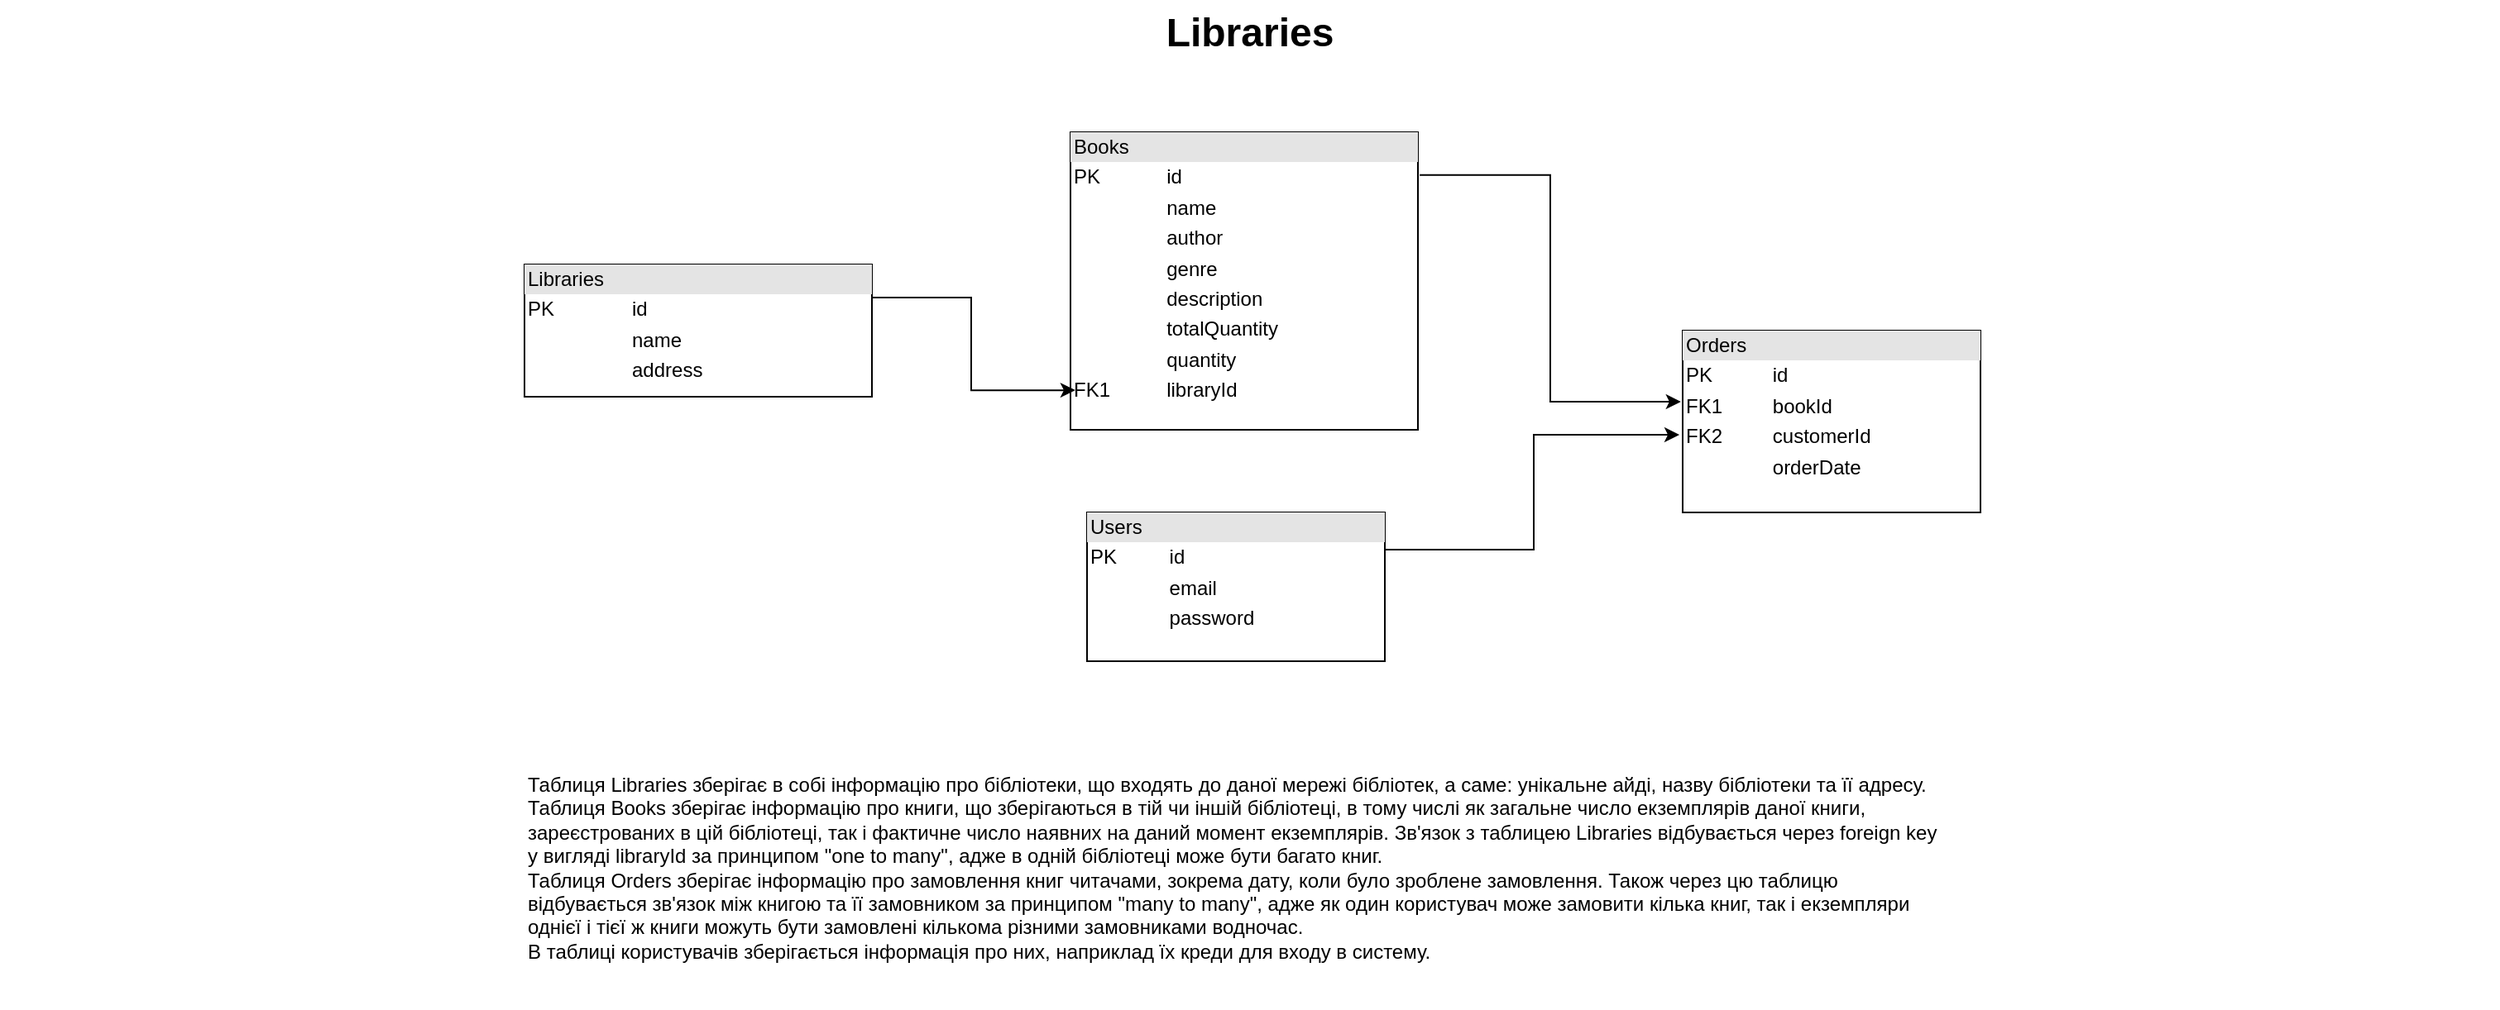 <mxfile version="24.8.2">
  <diagram name="Page-1" id="929967ad-93f9-6ef4-fab6-5d389245f69c">
    <mxGraphModel dx="2074" dy="1140" grid="1" gridSize="10" guides="1" tooltips="1" connect="1" arrows="1" fold="1" page="1" pageScale="1.5" pageWidth="1169" pageHeight="826" background="none" math="0" shadow="0">
      <root>
        <mxCell id="0" style=";html=1;" />
        <mxCell id="1" style=";html=1;" parent="0" />
        <mxCell id="1672d66443f91eb5-23" value="Libraries" style="text;strokeColor=none;fillColor=none;html=1;fontSize=24;fontStyle=1;verticalAlign=middle;align=center;" parent="1" vertex="1">
          <mxGeometry x="120" y="40" width="1510" height="40" as="geometry" />
        </mxCell>
        <mxCell id="g4bpTec78D7jL89CqnPL-2" value="&lt;div style=&quot;box-sizing:border-box;width:100%;background:#e4e4e4;padding:2px;&quot;&gt;Libraries&lt;/div&gt;&lt;table style=&quot;width:100%;font-size:1em;&quot; cellpadding=&quot;2&quot; cellspacing=&quot;0&quot;&gt;&lt;tbody&gt;&lt;tr&gt;&lt;td&gt;PK&lt;/td&gt;&lt;td&gt;id&lt;/td&gt;&lt;/tr&gt;&lt;tr&gt;&lt;td&gt;&lt;br&gt;&lt;/td&gt;&lt;td&gt;name&lt;/td&gt;&lt;/tr&gt;&lt;tr&gt;&lt;td&gt;&lt;br&gt;&lt;/td&gt;&lt;td&gt;address&lt;/td&gt;&lt;/tr&gt;&lt;/tbody&gt;&lt;/table&gt;" style="verticalAlign=top;align=left;overflow=fill;html=1;whiteSpace=wrap;" vertex="1" parent="1">
          <mxGeometry x="437" y="200" width="210" height="80" as="geometry" />
        </mxCell>
        <mxCell id="g4bpTec78D7jL89CqnPL-9" style="edgeStyle=orthogonalEdgeStyle;rounded=0;orthogonalLoop=1;jettySize=auto;html=1;exitX=1;exitY=0.25;exitDx=0;exitDy=0;entryX=-0.011;entryY=0.573;entryDx=0;entryDy=0;entryPerimeter=0;" edge="1" parent="1" source="g4bpTec78D7jL89CqnPL-3" target="g4bpTec78D7jL89CqnPL-5">
          <mxGeometry relative="1" as="geometry" />
        </mxCell>
        <mxCell id="g4bpTec78D7jL89CqnPL-3" value="&lt;div style=&quot;box-sizing:border-box;width:100%;background:#e4e4e4;padding:2px;&quot;&gt;Users&lt;/div&gt;&lt;table style=&quot;width:100%;font-size:1em;&quot; cellpadding=&quot;2&quot; cellspacing=&quot;0&quot;&gt;&lt;tbody&gt;&lt;tr&gt;&lt;td&gt;PK&lt;/td&gt;&lt;td&gt;id&lt;/td&gt;&lt;/tr&gt;&lt;tr&gt;&lt;td&gt;&lt;/td&gt;&lt;td&gt;email&lt;/td&gt;&lt;/tr&gt;&lt;tr&gt;&lt;td&gt;&lt;br&gt;&lt;/td&gt;&lt;td&gt;password&lt;/td&gt;&lt;/tr&gt;&lt;/tbody&gt;&lt;/table&gt;" style="verticalAlign=top;align=left;overflow=fill;html=1;whiteSpace=wrap;" vertex="1" parent="1">
          <mxGeometry x="777" y="350" width="180" height="90" as="geometry" />
        </mxCell>
        <mxCell id="g4bpTec78D7jL89CqnPL-10" style="edgeStyle=orthogonalEdgeStyle;rounded=0;orthogonalLoop=1;jettySize=auto;html=1;exitX=1.005;exitY=0.144;exitDx=0;exitDy=0;entryX=-0.006;entryY=0.391;entryDx=0;entryDy=0;entryPerimeter=0;exitPerimeter=0;" edge="1" parent="1" source="g4bpTec78D7jL89CqnPL-4" target="g4bpTec78D7jL89CqnPL-5">
          <mxGeometry relative="1" as="geometry">
            <mxPoint x="927" y="390" as="targetPoint" />
          </mxGeometry>
        </mxCell>
        <mxCell id="g4bpTec78D7jL89CqnPL-4" value="&lt;div style=&quot;box-sizing:border-box;width:100%;background:#e4e4e4;padding:2px;&quot;&gt;Books&lt;/div&gt;&lt;table style=&quot;width:100%;font-size:1em;&quot; cellpadding=&quot;2&quot; cellspacing=&quot;0&quot;&gt;&lt;tbody&gt;&lt;tr&gt;&lt;td&gt;PK&lt;/td&gt;&lt;td&gt;id&lt;/td&gt;&lt;/tr&gt;&lt;tr&gt;&lt;td&gt;&lt;br&gt;&lt;/td&gt;&lt;td&gt;name&lt;/td&gt;&lt;/tr&gt;&lt;tr&gt;&lt;td&gt;&lt;br&gt;&lt;/td&gt;&lt;td&gt;author&lt;/td&gt;&lt;/tr&gt;&lt;tr&gt;&lt;td&gt;&lt;br&gt;&lt;/td&gt;&lt;td&gt;genre&lt;/td&gt;&lt;/tr&gt;&lt;tr&gt;&lt;td&gt;&lt;br&gt;&lt;/td&gt;&lt;td&gt;description&lt;/td&gt;&lt;/tr&gt;&lt;tr&gt;&lt;td&gt;&lt;br&gt;&lt;/td&gt;&lt;td&gt;totalQuantity&lt;/td&gt;&lt;/tr&gt;&lt;tr&gt;&lt;td&gt;&lt;br&gt;&lt;/td&gt;&lt;td&gt;quantity&lt;/td&gt;&lt;/tr&gt;&lt;tr&gt;&lt;td&gt;FK1&lt;br&gt;&lt;/td&gt;&lt;td&gt;libraryId&lt;/td&gt;&lt;/tr&gt;&lt;/tbody&gt;&lt;/table&gt;" style="verticalAlign=top;align=left;overflow=fill;html=1;whiteSpace=wrap;" vertex="1" parent="1">
          <mxGeometry x="767" y="120" width="210" height="180" as="geometry" />
        </mxCell>
        <mxCell id="g4bpTec78D7jL89CqnPL-5" value="&lt;div style=&quot;box-sizing:border-box;width:100%;background:#e4e4e4;padding:2px;&quot;&gt;Orders&lt;/div&gt;&lt;table style=&quot;width:100%;font-size:1em;&quot; cellpadding=&quot;2&quot; cellspacing=&quot;0&quot;&gt;&lt;tbody&gt;&lt;tr&gt;&lt;td&gt;PK&lt;/td&gt;&lt;td&gt;id&lt;/td&gt;&lt;/tr&gt;&lt;tr&gt;&lt;td&gt;FK1&lt;/td&gt;&lt;td&gt;bookId&lt;/td&gt;&lt;/tr&gt;&lt;tr&gt;&lt;td&gt;FK2&lt;/td&gt;&lt;td&gt;customerId&lt;/td&gt;&lt;/tr&gt;&lt;tr&gt;&lt;td&gt;&lt;br&gt;&lt;/td&gt;&lt;td&gt;orderDate&lt;/td&gt;&lt;/tr&gt;&lt;/tbody&gt;&lt;/table&gt;" style="verticalAlign=top;align=left;overflow=fill;html=1;whiteSpace=wrap;" vertex="1" parent="1">
          <mxGeometry x="1137" y="240" width="180" height="110" as="geometry" />
        </mxCell>
        <mxCell id="g4bpTec78D7jL89CqnPL-11" style="edgeStyle=orthogonalEdgeStyle;rounded=0;orthogonalLoop=1;jettySize=auto;html=1;exitX=1;exitY=0.25;exitDx=0;exitDy=0;entryX=0.014;entryY=0.867;entryDx=0;entryDy=0;entryPerimeter=0;" edge="1" parent="1" source="g4bpTec78D7jL89CqnPL-2" target="g4bpTec78D7jL89CqnPL-4">
          <mxGeometry relative="1" as="geometry" />
        </mxCell>
        <mxCell id="g4bpTec78D7jL89CqnPL-12" value="Таблиця Libraries зберігає в собі інформацію про бібліотеки, що входять до даної мережі бібліотек, а саме: унікальне айді, назву бібліотеки та її адресу.&lt;div&gt;Таблиця Books зберігає інформацію про книги, що зберігаються в тій чи іншій бібліотеці, в тому числі як загальне число екземплярів даної книги, зареєстрованих в цій бібліотеці, так і фактичне число наявних на даний момент екземплярів. Зв&#39;язок з таблицею Libraries відбувається через foreign key у вигляді libraryId за принципом &quot;one to many&quot;, адже в одній бібліотеці може бути багато книг.&lt;/div&gt;&lt;div&gt;Таблиця Orders зберігає інформацію про замовлення книг читачами, зокрема дату, коли було зроблене замовлення. Також через цю таблицю відбувається зв&#39;язок між книгою та її замовником за принципом &quot;many to many&quot;, адже як один користувач може замовити кілька книг, так і екземпляри однієї і тієї ж книги можуть бути замовлені кількома різними замовниками водночас.&lt;/div&gt;&lt;div&gt;В таблиці користувачів зберігається інформація про них, наприклад їх креди для входу в систему.&lt;/div&gt;" style="text;html=1;align=left;verticalAlign=middle;whiteSpace=wrap;rounded=0;" vertex="1" parent="1">
          <mxGeometry x="437" y="480" width="863" height="170" as="geometry" />
        </mxCell>
      </root>
    </mxGraphModel>
  </diagram>
</mxfile>
